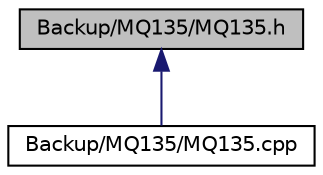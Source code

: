 digraph "Backup/MQ135/MQ135.h"
{
  edge [fontname="Helvetica",fontsize="10",labelfontname="Helvetica",labelfontsize="10"];
  node [fontname="Helvetica",fontsize="10",shape=record];
  Node1 [label="Backup/MQ135/MQ135.h",height=0.2,width=0.4,color="black", fillcolor="grey75", style="filled", fontcolor="black"];
  Node1 -> Node2 [dir="back",color="midnightblue",fontsize="10",style="solid"];
  Node2 [label="Backup/MQ135/MQ135.cpp",height=0.2,width=0.4,color="black", fillcolor="white", style="filled",URL="$_m_q135_8cpp.html"];
}
